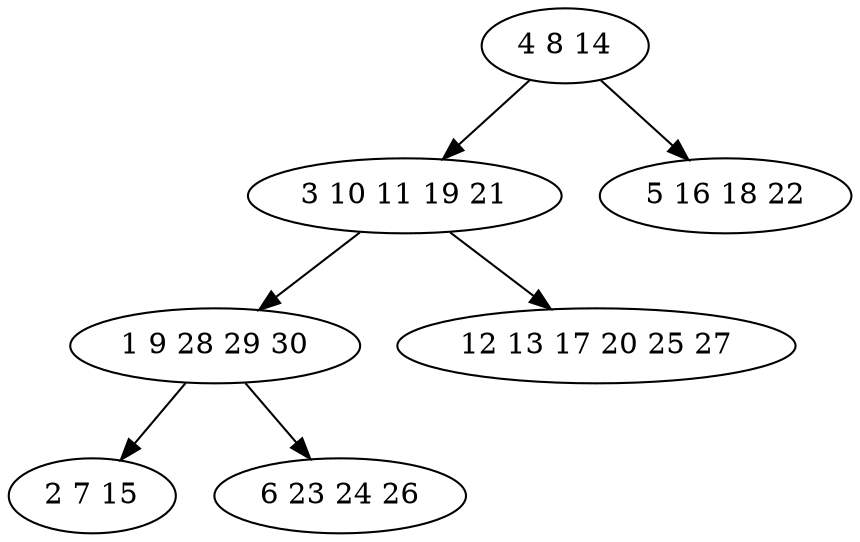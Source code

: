 digraph true_tree {
	"0" -> "1"
	"0" -> "2"
	"1" -> "3"
	"1" -> "4"
	"3" -> "5"
	"3" -> "6"
	"0" [label="4 8 14"];
	"1" [label="3 10 11 19 21"];
	"2" [label="5 16 18 22"];
	"3" [label="1 9 28 29 30"];
	"4" [label="12 13 17 20 25 27"];
	"5" [label="2 7 15"];
	"6" [label="6 23 24 26"];
}
